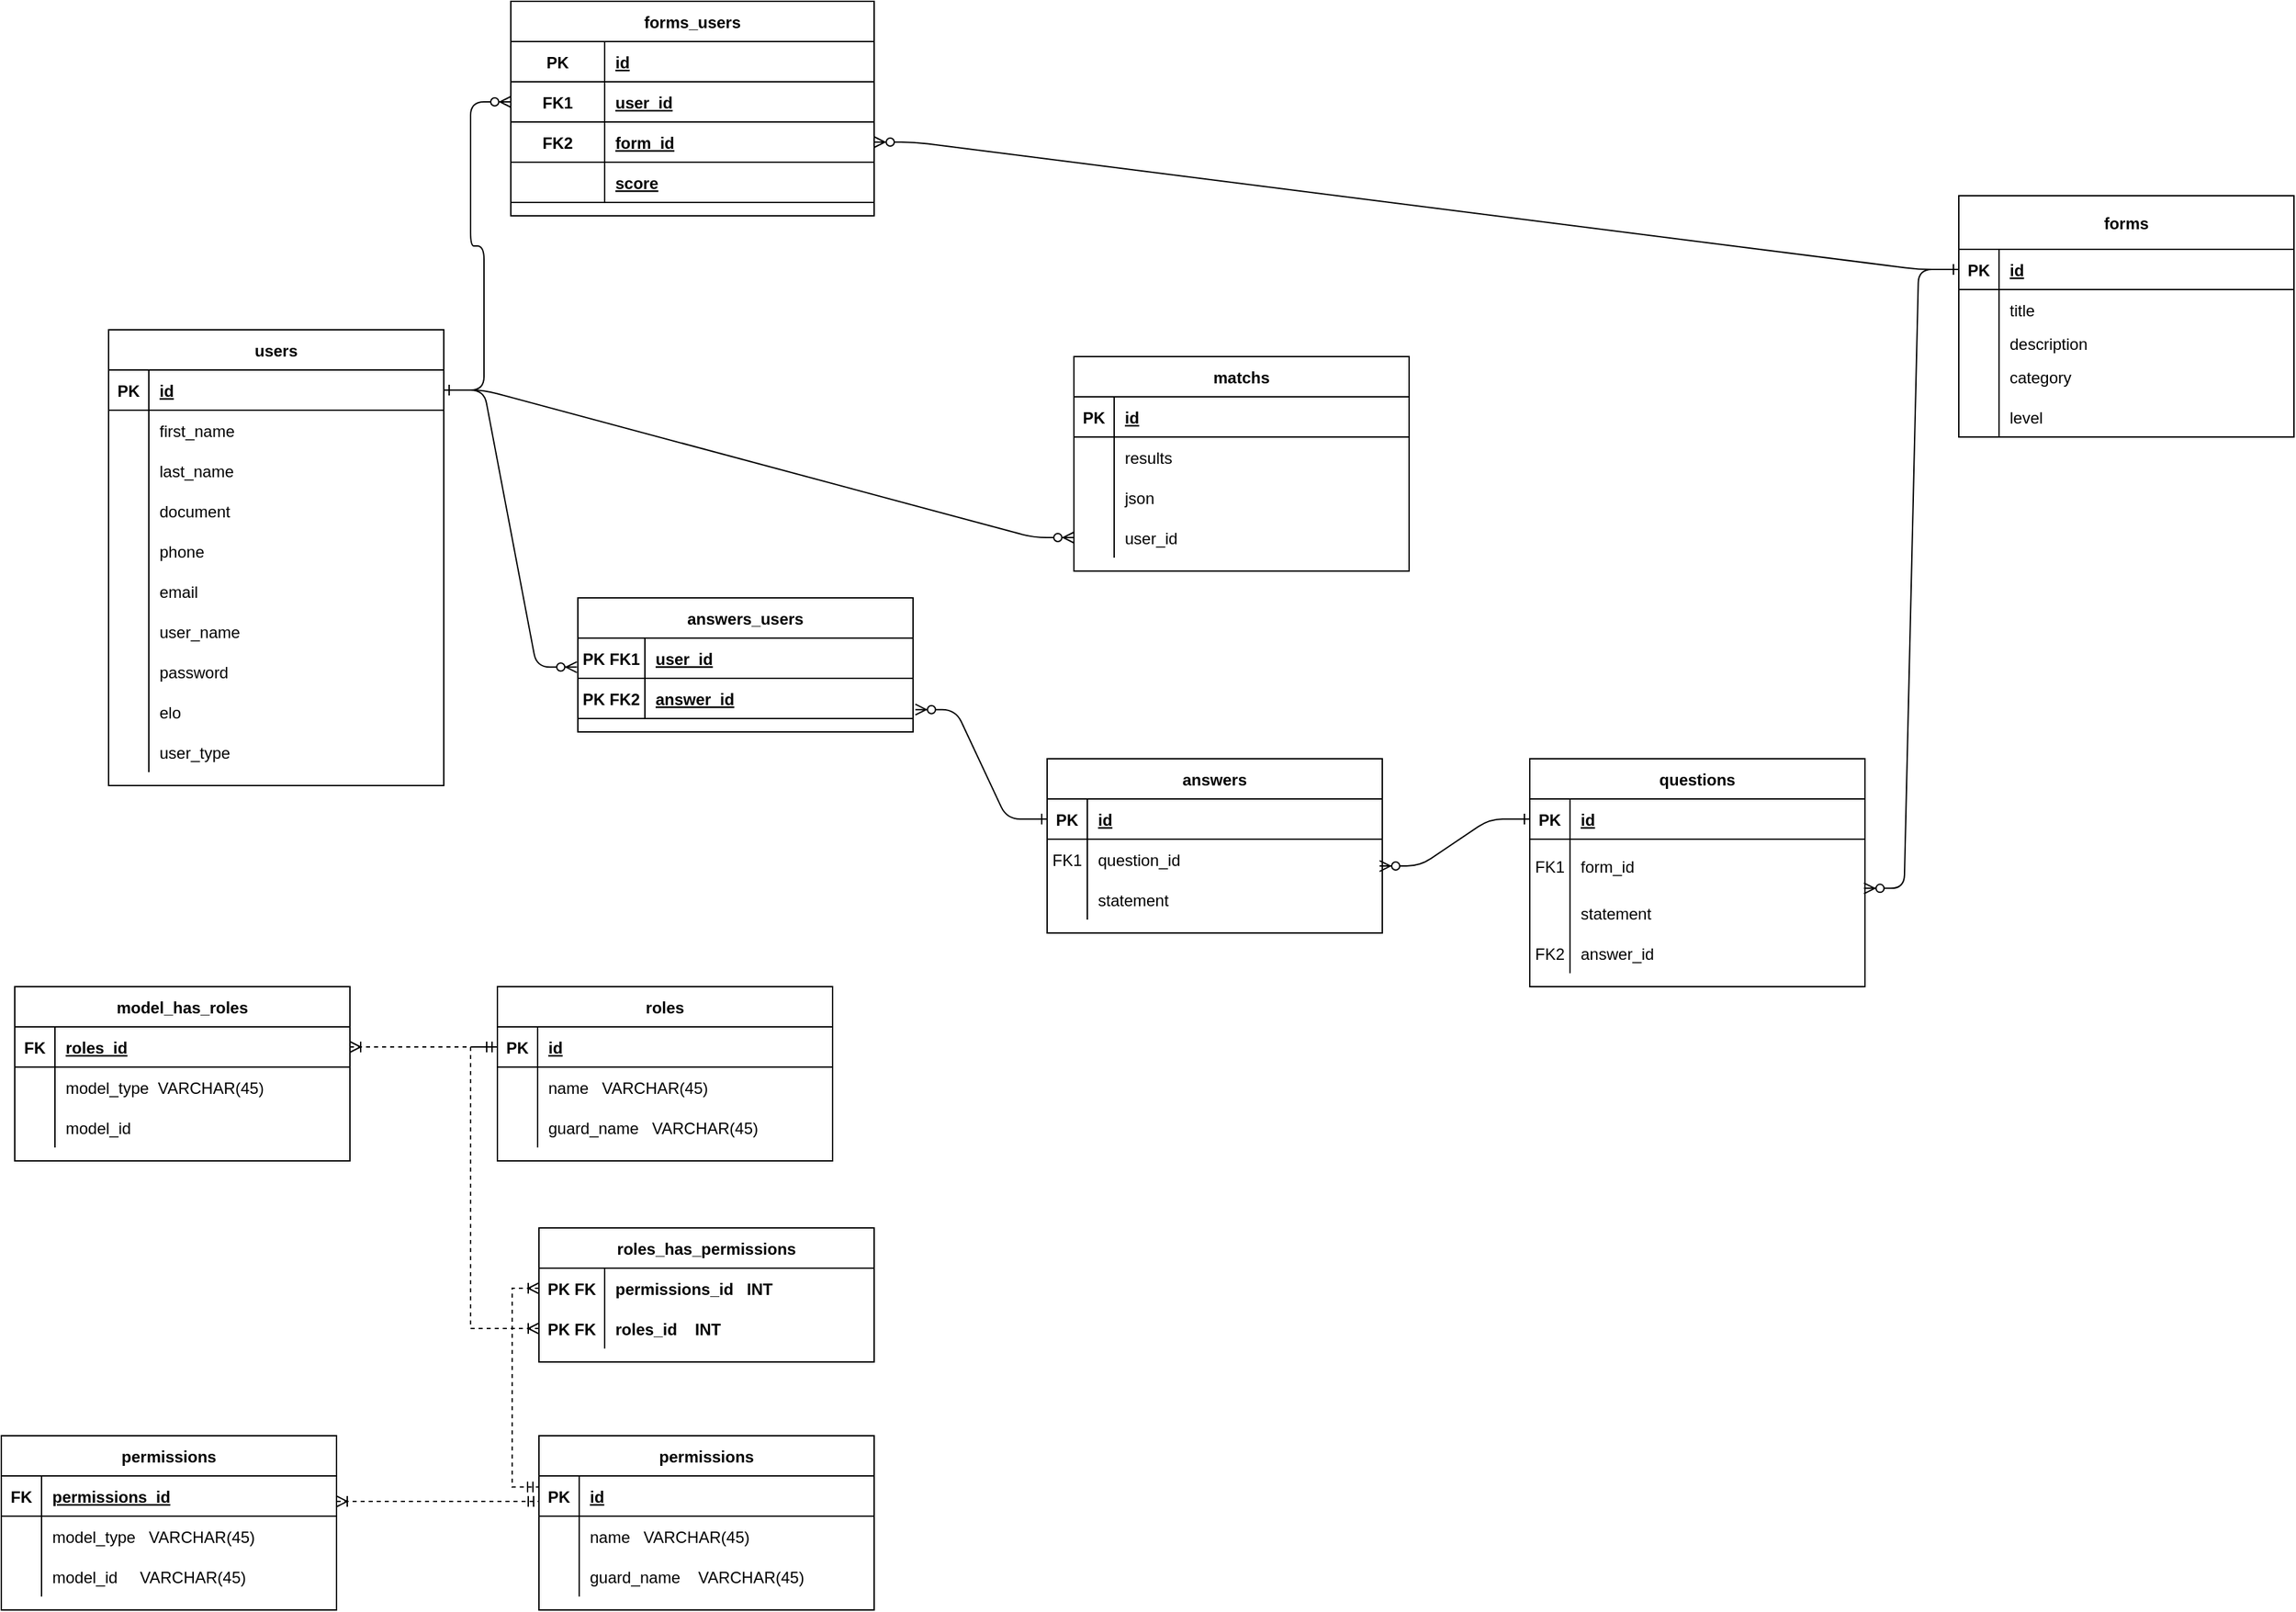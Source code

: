 <mxfile version="24.2.1" type="github">
  <diagram name="Page-1" id="2ca16b54-16f6-2749-3443-fa8db7711227">
    <mxGraphModel dx="2607" dy="1418" grid="1" gridSize="10" guides="1" tooltips="1" connect="1" arrows="1" fold="1" page="1" pageScale="1" pageWidth="1100" pageHeight="850" background="none" math="0" shadow="0">
      <root>
        <mxCell id="0" />
        <mxCell id="1" parent="0" />
        <mxCell id="SxhYxb7nSB9z7zYpKUAj-151" value="users" style="shape=table;startSize=30;container=1;collapsible=1;childLayout=tableLayout;fixedRows=1;rowLines=0;fontStyle=1;align=center;resizeLast=1;" vertex="1" parent="1">
          <mxGeometry x="190" y="475" width="250" height="340" as="geometry" />
        </mxCell>
        <mxCell id="SxhYxb7nSB9z7zYpKUAj-152" value="" style="shape=partialRectangle;collapsible=0;dropTarget=0;pointerEvents=0;fillColor=none;points=[[0,0.5],[1,0.5]];portConstraint=eastwest;top=0;left=0;right=0;bottom=1;" vertex="1" parent="SxhYxb7nSB9z7zYpKUAj-151">
          <mxGeometry y="30" width="250" height="30" as="geometry" />
        </mxCell>
        <mxCell id="SxhYxb7nSB9z7zYpKUAj-153" value="PK" style="shape=partialRectangle;overflow=hidden;connectable=0;fillColor=none;top=0;left=0;bottom=0;right=0;fontStyle=1;" vertex="1" parent="SxhYxb7nSB9z7zYpKUAj-152">
          <mxGeometry width="30" height="30" as="geometry">
            <mxRectangle width="30" height="30" as="alternateBounds" />
          </mxGeometry>
        </mxCell>
        <mxCell id="SxhYxb7nSB9z7zYpKUAj-154" value="id" style="shape=partialRectangle;overflow=hidden;connectable=0;fillColor=none;top=0;left=0;bottom=0;right=0;align=left;spacingLeft=6;fontStyle=5;" vertex="1" parent="SxhYxb7nSB9z7zYpKUAj-152">
          <mxGeometry x="30" width="220" height="30" as="geometry">
            <mxRectangle width="220" height="30" as="alternateBounds" />
          </mxGeometry>
        </mxCell>
        <mxCell id="SxhYxb7nSB9z7zYpKUAj-155" value="" style="shape=partialRectangle;collapsible=0;dropTarget=0;pointerEvents=0;fillColor=none;points=[[0,0.5],[1,0.5]];portConstraint=eastwest;top=0;left=0;right=0;bottom=0;" vertex="1" parent="SxhYxb7nSB9z7zYpKUAj-151">
          <mxGeometry y="60" width="250" height="30" as="geometry" />
        </mxCell>
        <mxCell id="SxhYxb7nSB9z7zYpKUAj-156" value="" style="shape=partialRectangle;overflow=hidden;connectable=0;fillColor=none;top=0;left=0;bottom=0;right=0;" vertex="1" parent="SxhYxb7nSB9z7zYpKUAj-155">
          <mxGeometry width="30" height="30" as="geometry">
            <mxRectangle width="30" height="30" as="alternateBounds" />
          </mxGeometry>
        </mxCell>
        <mxCell id="SxhYxb7nSB9z7zYpKUAj-157" value="first_name" style="shape=partialRectangle;overflow=hidden;connectable=0;fillColor=none;top=0;left=0;bottom=0;right=0;align=left;spacingLeft=6;" vertex="1" parent="SxhYxb7nSB9z7zYpKUAj-155">
          <mxGeometry x="30" width="220" height="30" as="geometry">
            <mxRectangle width="220" height="30" as="alternateBounds" />
          </mxGeometry>
        </mxCell>
        <mxCell id="SxhYxb7nSB9z7zYpKUAj-158" value="" style="shape=partialRectangle;collapsible=0;dropTarget=0;pointerEvents=0;fillColor=none;points=[[0,0.5],[1,0.5]];portConstraint=eastwest;top=0;left=0;right=0;bottom=0;" vertex="1" parent="SxhYxb7nSB9z7zYpKUAj-151">
          <mxGeometry y="90" width="250" height="30" as="geometry" />
        </mxCell>
        <mxCell id="SxhYxb7nSB9z7zYpKUAj-159" value="" style="shape=partialRectangle;overflow=hidden;connectable=0;fillColor=none;top=0;left=0;bottom=0;right=0;" vertex="1" parent="SxhYxb7nSB9z7zYpKUAj-158">
          <mxGeometry width="30" height="30" as="geometry">
            <mxRectangle width="30" height="30" as="alternateBounds" />
          </mxGeometry>
        </mxCell>
        <mxCell id="SxhYxb7nSB9z7zYpKUAj-160" value="last_name" style="shape=partialRectangle;overflow=hidden;connectable=0;fillColor=none;top=0;left=0;bottom=0;right=0;align=left;spacingLeft=6;" vertex="1" parent="SxhYxb7nSB9z7zYpKUAj-158">
          <mxGeometry x="30" width="220" height="30" as="geometry">
            <mxRectangle width="220" height="30" as="alternateBounds" />
          </mxGeometry>
        </mxCell>
        <mxCell id="SxhYxb7nSB9z7zYpKUAj-161" style="shape=partialRectangle;collapsible=0;dropTarget=0;pointerEvents=0;fillColor=none;points=[[0,0.5],[1,0.5]];portConstraint=eastwest;top=0;left=0;right=0;bottom=0;" vertex="1" parent="SxhYxb7nSB9z7zYpKUAj-151">
          <mxGeometry y="120" width="250" height="30" as="geometry" />
        </mxCell>
        <mxCell id="SxhYxb7nSB9z7zYpKUAj-162" style="shape=partialRectangle;overflow=hidden;connectable=0;fillColor=none;top=0;left=0;bottom=0;right=0;" vertex="1" parent="SxhYxb7nSB9z7zYpKUAj-161">
          <mxGeometry width="30" height="30" as="geometry">
            <mxRectangle width="30" height="30" as="alternateBounds" />
          </mxGeometry>
        </mxCell>
        <mxCell id="SxhYxb7nSB9z7zYpKUAj-163" value="document" style="shape=partialRectangle;overflow=hidden;connectable=0;fillColor=none;top=0;left=0;bottom=0;right=0;align=left;spacingLeft=6;" vertex="1" parent="SxhYxb7nSB9z7zYpKUAj-161">
          <mxGeometry x="30" width="220" height="30" as="geometry">
            <mxRectangle width="220" height="30" as="alternateBounds" />
          </mxGeometry>
        </mxCell>
        <mxCell id="SxhYxb7nSB9z7zYpKUAj-164" style="shape=partialRectangle;collapsible=0;dropTarget=0;pointerEvents=0;fillColor=none;points=[[0,0.5],[1,0.5]];portConstraint=eastwest;top=0;left=0;right=0;bottom=0;" vertex="1" parent="SxhYxb7nSB9z7zYpKUAj-151">
          <mxGeometry y="150" width="250" height="30" as="geometry" />
        </mxCell>
        <mxCell id="SxhYxb7nSB9z7zYpKUAj-165" style="shape=partialRectangle;overflow=hidden;connectable=0;fillColor=none;top=0;left=0;bottom=0;right=0;" vertex="1" parent="SxhYxb7nSB9z7zYpKUAj-164">
          <mxGeometry width="30" height="30" as="geometry">
            <mxRectangle width="30" height="30" as="alternateBounds" />
          </mxGeometry>
        </mxCell>
        <mxCell id="SxhYxb7nSB9z7zYpKUAj-166" value="phone" style="shape=partialRectangle;overflow=hidden;connectable=0;fillColor=none;top=0;left=0;bottom=0;right=0;align=left;spacingLeft=6;" vertex="1" parent="SxhYxb7nSB9z7zYpKUAj-164">
          <mxGeometry x="30" width="220" height="30" as="geometry">
            <mxRectangle width="220" height="30" as="alternateBounds" />
          </mxGeometry>
        </mxCell>
        <mxCell id="SxhYxb7nSB9z7zYpKUAj-167" style="shape=partialRectangle;collapsible=0;dropTarget=0;pointerEvents=0;fillColor=none;points=[[0,0.5],[1,0.5]];portConstraint=eastwest;top=0;left=0;right=0;bottom=0;" vertex="1" parent="SxhYxb7nSB9z7zYpKUAj-151">
          <mxGeometry y="180" width="250" height="30" as="geometry" />
        </mxCell>
        <mxCell id="SxhYxb7nSB9z7zYpKUAj-168" style="shape=partialRectangle;overflow=hidden;connectable=0;fillColor=none;top=0;left=0;bottom=0;right=0;" vertex="1" parent="SxhYxb7nSB9z7zYpKUAj-167">
          <mxGeometry width="30" height="30" as="geometry">
            <mxRectangle width="30" height="30" as="alternateBounds" />
          </mxGeometry>
        </mxCell>
        <mxCell id="SxhYxb7nSB9z7zYpKUAj-169" value="email" style="shape=partialRectangle;overflow=hidden;connectable=0;fillColor=none;top=0;left=0;bottom=0;right=0;align=left;spacingLeft=6;" vertex="1" parent="SxhYxb7nSB9z7zYpKUAj-167">
          <mxGeometry x="30" width="220" height="30" as="geometry">
            <mxRectangle width="220" height="30" as="alternateBounds" />
          </mxGeometry>
        </mxCell>
        <mxCell id="SxhYxb7nSB9z7zYpKUAj-170" style="shape=partialRectangle;collapsible=0;dropTarget=0;pointerEvents=0;fillColor=none;points=[[0,0.5],[1,0.5]];portConstraint=eastwest;top=0;left=0;right=0;bottom=0;" vertex="1" parent="SxhYxb7nSB9z7zYpKUAj-151">
          <mxGeometry y="210" width="250" height="30" as="geometry" />
        </mxCell>
        <mxCell id="SxhYxb7nSB9z7zYpKUAj-171" style="shape=partialRectangle;overflow=hidden;connectable=0;fillColor=none;top=0;left=0;bottom=0;right=0;" vertex="1" parent="SxhYxb7nSB9z7zYpKUAj-170">
          <mxGeometry width="30" height="30" as="geometry">
            <mxRectangle width="30" height="30" as="alternateBounds" />
          </mxGeometry>
        </mxCell>
        <mxCell id="SxhYxb7nSB9z7zYpKUAj-172" value="user_name" style="shape=partialRectangle;overflow=hidden;connectable=0;fillColor=none;top=0;left=0;bottom=0;right=0;align=left;spacingLeft=6;" vertex="1" parent="SxhYxb7nSB9z7zYpKUAj-170">
          <mxGeometry x="30" width="220" height="30" as="geometry">
            <mxRectangle width="220" height="30" as="alternateBounds" />
          </mxGeometry>
        </mxCell>
        <mxCell id="SxhYxb7nSB9z7zYpKUAj-173" style="shape=partialRectangle;collapsible=0;dropTarget=0;pointerEvents=0;fillColor=none;points=[[0,0.5],[1,0.5]];portConstraint=eastwest;top=0;left=0;right=0;bottom=0;" vertex="1" parent="SxhYxb7nSB9z7zYpKUAj-151">
          <mxGeometry y="240" width="250" height="30" as="geometry" />
        </mxCell>
        <mxCell id="SxhYxb7nSB9z7zYpKUAj-174" value="" style="shape=partialRectangle;overflow=hidden;connectable=0;fillColor=none;top=0;left=0;bottom=0;right=0;" vertex="1" parent="SxhYxb7nSB9z7zYpKUAj-173">
          <mxGeometry width="30" height="30" as="geometry">
            <mxRectangle width="30" height="30" as="alternateBounds" />
          </mxGeometry>
        </mxCell>
        <mxCell id="SxhYxb7nSB9z7zYpKUAj-175" value="password" style="shape=partialRectangle;overflow=hidden;connectable=0;fillColor=none;top=0;left=0;bottom=0;right=0;align=left;spacingLeft=6;" vertex="1" parent="SxhYxb7nSB9z7zYpKUAj-173">
          <mxGeometry x="30" width="220" height="30" as="geometry">
            <mxRectangle width="220" height="30" as="alternateBounds" />
          </mxGeometry>
        </mxCell>
        <mxCell id="SxhYxb7nSB9z7zYpKUAj-176" style="shape=partialRectangle;collapsible=0;dropTarget=0;pointerEvents=0;fillColor=none;points=[[0,0.5],[1,0.5]];portConstraint=eastwest;top=0;left=0;right=0;bottom=0;" vertex="1" parent="SxhYxb7nSB9z7zYpKUAj-151">
          <mxGeometry y="270" width="250" height="30" as="geometry" />
        </mxCell>
        <mxCell id="SxhYxb7nSB9z7zYpKUAj-177" style="shape=partialRectangle;overflow=hidden;connectable=0;fillColor=none;top=0;left=0;bottom=0;right=0;" vertex="1" parent="SxhYxb7nSB9z7zYpKUAj-176">
          <mxGeometry width="30" height="30" as="geometry">
            <mxRectangle width="30" height="30" as="alternateBounds" />
          </mxGeometry>
        </mxCell>
        <mxCell id="SxhYxb7nSB9z7zYpKUAj-178" value="elo" style="shape=partialRectangle;overflow=hidden;connectable=0;fillColor=none;top=0;left=0;bottom=0;right=0;align=left;spacingLeft=6;" vertex="1" parent="SxhYxb7nSB9z7zYpKUAj-176">
          <mxGeometry x="30" width="220" height="30" as="geometry">
            <mxRectangle width="220" height="30" as="alternateBounds" />
          </mxGeometry>
        </mxCell>
        <mxCell id="SxhYxb7nSB9z7zYpKUAj-179" style="shape=partialRectangle;collapsible=0;dropTarget=0;pointerEvents=0;fillColor=none;points=[[0,0.5],[1,0.5]];portConstraint=eastwest;top=0;left=0;right=0;bottom=0;" vertex="1" parent="SxhYxb7nSB9z7zYpKUAj-151">
          <mxGeometry y="300" width="250" height="30" as="geometry" />
        </mxCell>
        <mxCell id="SxhYxb7nSB9z7zYpKUAj-180" style="shape=partialRectangle;overflow=hidden;connectable=0;fillColor=none;top=0;left=0;bottom=0;right=0;" vertex="1" parent="SxhYxb7nSB9z7zYpKUAj-179">
          <mxGeometry width="30" height="30" as="geometry">
            <mxRectangle width="30" height="30" as="alternateBounds" />
          </mxGeometry>
        </mxCell>
        <mxCell id="SxhYxb7nSB9z7zYpKUAj-181" value="user_type" style="shape=partialRectangle;overflow=hidden;connectable=0;fillColor=none;top=0;left=0;bottom=0;right=0;align=left;spacingLeft=6;" vertex="1" parent="SxhYxb7nSB9z7zYpKUAj-179">
          <mxGeometry x="30" width="220" height="30" as="geometry">
            <mxRectangle width="220" height="30" as="alternateBounds" />
          </mxGeometry>
        </mxCell>
        <mxCell id="SxhYxb7nSB9z7zYpKUAj-182" value="forms" style="shape=table;startSize=40;container=1;collapsible=1;childLayout=tableLayout;fixedRows=1;rowLines=0;fontStyle=1;align=center;resizeLast=1;" vertex="1" parent="1">
          <mxGeometry x="1570" y="375" width="250" height="180" as="geometry" />
        </mxCell>
        <mxCell id="SxhYxb7nSB9z7zYpKUAj-183" value="" style="shape=partialRectangle;collapsible=0;dropTarget=0;pointerEvents=0;fillColor=none;points=[[0,0.5],[1,0.5]];portConstraint=eastwest;top=0;left=0;right=0;bottom=1;" vertex="1" parent="SxhYxb7nSB9z7zYpKUAj-182">
          <mxGeometry y="40" width="250" height="30" as="geometry" />
        </mxCell>
        <mxCell id="SxhYxb7nSB9z7zYpKUAj-184" value="PK" style="shape=partialRectangle;overflow=hidden;connectable=0;fillColor=none;top=0;left=0;bottom=0;right=0;fontStyle=1;" vertex="1" parent="SxhYxb7nSB9z7zYpKUAj-183">
          <mxGeometry width="30" height="30" as="geometry">
            <mxRectangle width="30" height="30" as="alternateBounds" />
          </mxGeometry>
        </mxCell>
        <mxCell id="SxhYxb7nSB9z7zYpKUAj-185" value="id" style="shape=partialRectangle;overflow=hidden;connectable=0;fillColor=none;top=0;left=0;bottom=0;right=0;align=left;spacingLeft=6;fontStyle=5;" vertex="1" parent="SxhYxb7nSB9z7zYpKUAj-183">
          <mxGeometry x="30" width="220" height="30" as="geometry">
            <mxRectangle width="220" height="30" as="alternateBounds" />
          </mxGeometry>
        </mxCell>
        <mxCell id="SxhYxb7nSB9z7zYpKUAj-186" value="" style="shape=partialRectangle;collapsible=0;dropTarget=0;pointerEvents=0;fillColor=none;points=[[0,0.5],[1,0.5]];portConstraint=eastwest;top=0;left=0;right=0;bottom=0;" vertex="1" parent="SxhYxb7nSB9z7zYpKUAj-182">
          <mxGeometry y="70" width="250" height="30" as="geometry" />
        </mxCell>
        <mxCell id="SxhYxb7nSB9z7zYpKUAj-187" value="" style="shape=partialRectangle;overflow=hidden;connectable=0;fillColor=none;top=0;left=0;bottom=0;right=0;" vertex="1" parent="SxhYxb7nSB9z7zYpKUAj-186">
          <mxGeometry width="30" height="30" as="geometry">
            <mxRectangle width="30" height="30" as="alternateBounds" />
          </mxGeometry>
        </mxCell>
        <mxCell id="SxhYxb7nSB9z7zYpKUAj-188" value="title" style="shape=partialRectangle;overflow=hidden;connectable=0;fillColor=none;top=0;left=0;bottom=0;right=0;align=left;spacingLeft=6;" vertex="1" parent="SxhYxb7nSB9z7zYpKUAj-186">
          <mxGeometry x="30" width="220" height="30" as="geometry">
            <mxRectangle width="220" height="30" as="alternateBounds" />
          </mxGeometry>
        </mxCell>
        <mxCell id="SxhYxb7nSB9z7zYpKUAj-189" value="" style="shape=partialRectangle;collapsible=0;dropTarget=0;pointerEvents=0;fillColor=none;points=[[0,0.5],[1,0.5]];portConstraint=eastwest;top=0;left=0;right=0;bottom=0;" vertex="1" parent="SxhYxb7nSB9z7zYpKUAj-182">
          <mxGeometry y="100" width="250" height="20" as="geometry" />
        </mxCell>
        <mxCell id="SxhYxb7nSB9z7zYpKUAj-190" value="" style="shape=partialRectangle;overflow=hidden;connectable=0;fillColor=none;top=0;left=0;bottom=0;right=0;" vertex="1" parent="SxhYxb7nSB9z7zYpKUAj-189">
          <mxGeometry width="30" height="20" as="geometry">
            <mxRectangle width="30" height="20" as="alternateBounds" />
          </mxGeometry>
        </mxCell>
        <mxCell id="SxhYxb7nSB9z7zYpKUAj-191" value="description" style="shape=partialRectangle;overflow=hidden;connectable=0;fillColor=none;top=0;left=0;bottom=0;right=0;align=left;spacingLeft=6;" vertex="1" parent="SxhYxb7nSB9z7zYpKUAj-189">
          <mxGeometry x="30" width="220" height="20" as="geometry">
            <mxRectangle width="220" height="20" as="alternateBounds" />
          </mxGeometry>
        </mxCell>
        <mxCell id="SxhYxb7nSB9z7zYpKUAj-192" style="shape=partialRectangle;collapsible=0;dropTarget=0;pointerEvents=0;fillColor=none;points=[[0,0.5],[1,0.5]];portConstraint=eastwest;top=0;left=0;right=0;bottom=0;" vertex="1" parent="SxhYxb7nSB9z7zYpKUAj-182">
          <mxGeometry y="120" width="250" height="30" as="geometry" />
        </mxCell>
        <mxCell id="SxhYxb7nSB9z7zYpKUAj-193" style="shape=partialRectangle;overflow=hidden;connectable=0;fillColor=none;top=0;left=0;bottom=0;right=0;" vertex="1" parent="SxhYxb7nSB9z7zYpKUAj-192">
          <mxGeometry width="30" height="30" as="geometry">
            <mxRectangle width="30" height="30" as="alternateBounds" />
          </mxGeometry>
        </mxCell>
        <mxCell id="SxhYxb7nSB9z7zYpKUAj-194" value="category" style="shape=partialRectangle;overflow=hidden;connectable=0;fillColor=none;top=0;left=0;bottom=0;right=0;align=left;spacingLeft=6;" vertex="1" parent="SxhYxb7nSB9z7zYpKUAj-192">
          <mxGeometry x="30" width="220" height="30" as="geometry">
            <mxRectangle width="220" height="30" as="alternateBounds" />
          </mxGeometry>
        </mxCell>
        <mxCell id="SxhYxb7nSB9z7zYpKUAj-195" style="shape=partialRectangle;collapsible=0;dropTarget=0;pointerEvents=0;fillColor=none;points=[[0,0.5],[1,0.5]];portConstraint=eastwest;top=0;left=0;right=0;bottom=0;" vertex="1" parent="SxhYxb7nSB9z7zYpKUAj-182">
          <mxGeometry y="150" width="250" height="30" as="geometry" />
        </mxCell>
        <mxCell id="SxhYxb7nSB9z7zYpKUAj-196" style="shape=partialRectangle;overflow=hidden;connectable=0;fillColor=none;top=0;left=0;bottom=0;right=0;" vertex="1" parent="SxhYxb7nSB9z7zYpKUAj-195">
          <mxGeometry width="30" height="30" as="geometry">
            <mxRectangle width="30" height="30" as="alternateBounds" />
          </mxGeometry>
        </mxCell>
        <mxCell id="SxhYxb7nSB9z7zYpKUAj-197" value="level" style="shape=partialRectangle;overflow=hidden;connectable=0;fillColor=none;top=0;left=0;bottom=0;right=0;align=left;spacingLeft=6;" vertex="1" parent="SxhYxb7nSB9z7zYpKUAj-195">
          <mxGeometry x="30" width="220" height="30" as="geometry">
            <mxRectangle width="220" height="30" as="alternateBounds" />
          </mxGeometry>
        </mxCell>
        <mxCell id="SxhYxb7nSB9z7zYpKUAj-198" value="questions" style="shape=table;startSize=30;container=1;collapsible=1;childLayout=tableLayout;fixedRows=1;rowLines=0;fontStyle=1;align=center;resizeLast=1;" vertex="1" parent="1">
          <mxGeometry x="1250" y="795" width="250" height="170" as="geometry" />
        </mxCell>
        <mxCell id="SxhYxb7nSB9z7zYpKUAj-199" value="" style="shape=partialRectangle;collapsible=0;dropTarget=0;pointerEvents=0;fillColor=none;points=[[0,0.5],[1,0.5]];portConstraint=eastwest;top=0;left=0;right=0;bottom=1;" vertex="1" parent="SxhYxb7nSB9z7zYpKUAj-198">
          <mxGeometry y="30" width="250" height="30" as="geometry" />
        </mxCell>
        <mxCell id="SxhYxb7nSB9z7zYpKUAj-200" value="PK" style="shape=partialRectangle;overflow=hidden;connectable=0;fillColor=none;top=0;left=0;bottom=0;right=0;fontStyle=1;" vertex="1" parent="SxhYxb7nSB9z7zYpKUAj-199">
          <mxGeometry width="30" height="30" as="geometry">
            <mxRectangle width="30" height="30" as="alternateBounds" />
          </mxGeometry>
        </mxCell>
        <mxCell id="SxhYxb7nSB9z7zYpKUAj-201" value="id" style="shape=partialRectangle;overflow=hidden;connectable=0;fillColor=none;top=0;left=0;bottom=0;right=0;align=left;spacingLeft=6;fontStyle=5;" vertex="1" parent="SxhYxb7nSB9z7zYpKUAj-199">
          <mxGeometry x="30" width="220" height="30" as="geometry">
            <mxRectangle width="220" height="30" as="alternateBounds" />
          </mxGeometry>
        </mxCell>
        <mxCell id="SxhYxb7nSB9z7zYpKUAj-202" value="" style="shape=partialRectangle;collapsible=0;dropTarget=0;pointerEvents=0;fillColor=none;points=[[0,0.5],[1,0.5]];portConstraint=eastwest;top=0;left=0;right=0;bottom=0;" vertex="1" parent="SxhYxb7nSB9z7zYpKUAj-198">
          <mxGeometry y="60" width="250" height="40" as="geometry" />
        </mxCell>
        <mxCell id="SxhYxb7nSB9z7zYpKUAj-203" value="FK1" style="shape=partialRectangle;overflow=hidden;connectable=0;fillColor=none;top=0;left=0;bottom=0;right=0;" vertex="1" parent="SxhYxb7nSB9z7zYpKUAj-202">
          <mxGeometry width="30" height="40" as="geometry">
            <mxRectangle width="30" height="40" as="alternateBounds" />
          </mxGeometry>
        </mxCell>
        <mxCell id="SxhYxb7nSB9z7zYpKUAj-204" value="form_id" style="shape=partialRectangle;overflow=hidden;connectable=0;fillColor=none;top=0;left=0;bottom=0;right=0;align=left;spacingLeft=6;" vertex="1" parent="SxhYxb7nSB9z7zYpKUAj-202">
          <mxGeometry x="30" width="220" height="40" as="geometry">
            <mxRectangle width="220" height="40" as="alternateBounds" />
          </mxGeometry>
        </mxCell>
        <mxCell id="SxhYxb7nSB9z7zYpKUAj-205" value="" style="shape=partialRectangle;collapsible=0;dropTarget=0;pointerEvents=0;fillColor=none;points=[[0,0.5],[1,0.5]];portConstraint=eastwest;top=0;left=0;right=0;bottom=0;" vertex="1" parent="SxhYxb7nSB9z7zYpKUAj-198">
          <mxGeometry y="100" width="250" height="30" as="geometry" />
        </mxCell>
        <mxCell id="SxhYxb7nSB9z7zYpKUAj-206" value="" style="shape=partialRectangle;overflow=hidden;connectable=0;fillColor=none;top=0;left=0;bottom=0;right=0;" vertex="1" parent="SxhYxb7nSB9z7zYpKUAj-205">
          <mxGeometry width="30" height="30" as="geometry">
            <mxRectangle width="30" height="30" as="alternateBounds" />
          </mxGeometry>
        </mxCell>
        <mxCell id="SxhYxb7nSB9z7zYpKUAj-207" value="statement" style="shape=partialRectangle;overflow=hidden;connectable=0;fillColor=none;top=0;left=0;bottom=0;right=0;align=left;spacingLeft=6;" vertex="1" parent="SxhYxb7nSB9z7zYpKUAj-205">
          <mxGeometry x="30" width="220" height="30" as="geometry">
            <mxRectangle width="220" height="30" as="alternateBounds" />
          </mxGeometry>
        </mxCell>
        <mxCell id="SxhYxb7nSB9z7zYpKUAj-208" style="shape=partialRectangle;collapsible=0;dropTarget=0;pointerEvents=0;fillColor=none;points=[[0,0.5],[1,0.5]];portConstraint=eastwest;top=0;left=0;right=0;bottom=0;" vertex="1" parent="SxhYxb7nSB9z7zYpKUAj-198">
          <mxGeometry y="130" width="250" height="30" as="geometry" />
        </mxCell>
        <mxCell id="SxhYxb7nSB9z7zYpKUAj-209" value="FK2" style="shape=partialRectangle;overflow=hidden;connectable=0;fillColor=none;top=0;left=0;bottom=0;right=0;" vertex="1" parent="SxhYxb7nSB9z7zYpKUAj-208">
          <mxGeometry width="30" height="30" as="geometry">
            <mxRectangle width="30" height="30" as="alternateBounds" />
          </mxGeometry>
        </mxCell>
        <mxCell id="SxhYxb7nSB9z7zYpKUAj-210" value="answer_id" style="shape=partialRectangle;overflow=hidden;connectable=0;fillColor=none;top=0;left=0;bottom=0;right=0;align=left;spacingLeft=6;" vertex="1" parent="SxhYxb7nSB9z7zYpKUAj-208">
          <mxGeometry x="30" width="220" height="30" as="geometry">
            <mxRectangle width="220" height="30" as="alternateBounds" />
          </mxGeometry>
        </mxCell>
        <mxCell id="SxhYxb7nSB9z7zYpKUAj-211" value="answers" style="shape=table;startSize=30;container=1;collapsible=1;childLayout=tableLayout;fixedRows=1;rowLines=0;fontStyle=1;align=center;resizeLast=1;" vertex="1" parent="1">
          <mxGeometry x="890" y="795" width="250" height="130" as="geometry" />
        </mxCell>
        <mxCell id="SxhYxb7nSB9z7zYpKUAj-212" value="" style="shape=partialRectangle;collapsible=0;dropTarget=0;pointerEvents=0;fillColor=none;points=[[0,0.5],[1,0.5]];portConstraint=eastwest;top=0;left=0;right=0;bottom=1;" vertex="1" parent="SxhYxb7nSB9z7zYpKUAj-211">
          <mxGeometry y="30" width="250" height="30" as="geometry" />
        </mxCell>
        <mxCell id="SxhYxb7nSB9z7zYpKUAj-213" value="PK" style="shape=partialRectangle;overflow=hidden;connectable=0;fillColor=none;top=0;left=0;bottom=0;right=0;fontStyle=1;" vertex="1" parent="SxhYxb7nSB9z7zYpKUAj-212">
          <mxGeometry width="30" height="30" as="geometry">
            <mxRectangle width="30" height="30" as="alternateBounds" />
          </mxGeometry>
        </mxCell>
        <mxCell id="SxhYxb7nSB9z7zYpKUAj-214" value="id" style="shape=partialRectangle;overflow=hidden;connectable=0;fillColor=none;top=0;left=0;bottom=0;right=0;align=left;spacingLeft=6;fontStyle=5;" vertex="1" parent="SxhYxb7nSB9z7zYpKUAj-212">
          <mxGeometry x="30" width="220" height="30" as="geometry">
            <mxRectangle width="220" height="30" as="alternateBounds" />
          </mxGeometry>
        </mxCell>
        <mxCell id="SxhYxb7nSB9z7zYpKUAj-215" value="" style="shape=partialRectangle;collapsible=0;dropTarget=0;pointerEvents=0;fillColor=none;points=[[0,0.5],[1,0.5]];portConstraint=eastwest;top=0;left=0;right=0;bottom=0;" vertex="1" parent="SxhYxb7nSB9z7zYpKUAj-211">
          <mxGeometry y="60" width="250" height="30" as="geometry" />
        </mxCell>
        <mxCell id="SxhYxb7nSB9z7zYpKUAj-216" value="FK1" style="shape=partialRectangle;overflow=hidden;connectable=0;fillColor=none;top=0;left=0;bottom=0;right=0;" vertex="1" parent="SxhYxb7nSB9z7zYpKUAj-215">
          <mxGeometry width="30" height="30" as="geometry">
            <mxRectangle width="30" height="30" as="alternateBounds" />
          </mxGeometry>
        </mxCell>
        <mxCell id="SxhYxb7nSB9z7zYpKUAj-217" value="question_id" style="shape=partialRectangle;overflow=hidden;connectable=0;fillColor=none;top=0;left=0;bottom=0;right=0;align=left;spacingLeft=6;" vertex="1" parent="SxhYxb7nSB9z7zYpKUAj-215">
          <mxGeometry x="30" width="220" height="30" as="geometry">
            <mxRectangle width="220" height="30" as="alternateBounds" />
          </mxGeometry>
        </mxCell>
        <mxCell id="SxhYxb7nSB9z7zYpKUAj-218" value="" style="shape=partialRectangle;collapsible=0;dropTarget=0;pointerEvents=0;fillColor=none;points=[[0,0.5],[1,0.5]];portConstraint=eastwest;top=0;left=0;right=0;bottom=0;" vertex="1" parent="SxhYxb7nSB9z7zYpKUAj-211">
          <mxGeometry y="90" width="250" height="30" as="geometry" />
        </mxCell>
        <mxCell id="SxhYxb7nSB9z7zYpKUAj-219" value="" style="shape=partialRectangle;overflow=hidden;connectable=0;fillColor=none;top=0;left=0;bottom=0;right=0;" vertex="1" parent="SxhYxb7nSB9z7zYpKUAj-218">
          <mxGeometry width="30" height="30" as="geometry">
            <mxRectangle width="30" height="30" as="alternateBounds" />
          </mxGeometry>
        </mxCell>
        <mxCell id="SxhYxb7nSB9z7zYpKUAj-220" value="statement" style="shape=partialRectangle;overflow=hidden;connectable=0;fillColor=none;top=0;left=0;bottom=0;right=0;align=left;spacingLeft=6;" vertex="1" parent="SxhYxb7nSB9z7zYpKUAj-218">
          <mxGeometry x="30" width="220" height="30" as="geometry">
            <mxRectangle width="220" height="30" as="alternateBounds" />
          </mxGeometry>
        </mxCell>
        <mxCell id="SxhYxb7nSB9z7zYpKUAj-221" value="answers_users" style="shape=table;startSize=30;container=1;collapsible=1;childLayout=tableLayout;fixedRows=1;rowLines=0;fontStyle=1;align=center;resizeLast=1;" vertex="1" parent="1">
          <mxGeometry x="540" y="675" width="250" height="100" as="geometry" />
        </mxCell>
        <mxCell id="SxhYxb7nSB9z7zYpKUAj-222" value="" style="shape=partialRectangle;collapsible=0;dropTarget=0;pointerEvents=0;fillColor=none;points=[[0,0.5],[1,0.5]];portConstraint=eastwest;top=0;left=0;right=0;bottom=1;" vertex="1" parent="SxhYxb7nSB9z7zYpKUAj-221">
          <mxGeometry y="30" width="250" height="30" as="geometry" />
        </mxCell>
        <mxCell id="SxhYxb7nSB9z7zYpKUAj-223" value="PK FK1" style="shape=partialRectangle;overflow=hidden;connectable=0;fillColor=none;top=0;left=0;bottom=0;right=0;fontStyle=1;" vertex="1" parent="SxhYxb7nSB9z7zYpKUAj-222">
          <mxGeometry width="50" height="30" as="geometry">
            <mxRectangle width="50" height="30" as="alternateBounds" />
          </mxGeometry>
        </mxCell>
        <mxCell id="SxhYxb7nSB9z7zYpKUAj-224" value="user_id" style="shape=partialRectangle;overflow=hidden;connectable=0;fillColor=none;top=0;left=0;bottom=0;right=0;align=left;spacingLeft=6;fontStyle=5;" vertex="1" parent="SxhYxb7nSB9z7zYpKUAj-222">
          <mxGeometry x="50" width="200" height="30" as="geometry">
            <mxRectangle width="200" height="30" as="alternateBounds" />
          </mxGeometry>
        </mxCell>
        <mxCell id="SxhYxb7nSB9z7zYpKUAj-225" style="shape=partialRectangle;collapsible=0;dropTarget=0;pointerEvents=0;fillColor=none;points=[[0,0.5],[1,0.5]];portConstraint=eastwest;top=0;left=0;right=0;bottom=1;" vertex="1" parent="SxhYxb7nSB9z7zYpKUAj-221">
          <mxGeometry y="60" width="250" height="30" as="geometry" />
        </mxCell>
        <mxCell id="SxhYxb7nSB9z7zYpKUAj-226" value="PK FK2" style="shape=partialRectangle;overflow=hidden;connectable=0;fillColor=none;top=0;left=0;bottom=0;right=0;fontStyle=1;" vertex="1" parent="SxhYxb7nSB9z7zYpKUAj-225">
          <mxGeometry width="50" height="30" as="geometry">
            <mxRectangle width="50" height="30" as="alternateBounds" />
          </mxGeometry>
        </mxCell>
        <mxCell id="SxhYxb7nSB9z7zYpKUAj-227" value="answer_id" style="shape=partialRectangle;overflow=hidden;connectable=0;fillColor=none;top=0;left=0;bottom=0;right=0;align=left;spacingLeft=6;fontStyle=5;" vertex="1" parent="SxhYxb7nSB9z7zYpKUAj-225">
          <mxGeometry x="50" width="200" height="30" as="geometry">
            <mxRectangle width="200" height="30" as="alternateBounds" />
          </mxGeometry>
        </mxCell>
        <mxCell id="SxhYxb7nSB9z7zYpKUAj-228" value="forms_users" style="shape=table;startSize=30;container=1;collapsible=1;childLayout=tableLayout;fixedRows=1;rowLines=0;fontStyle=1;align=center;resizeLast=1;" vertex="1" parent="1">
          <mxGeometry x="490" y="230" width="271" height="160" as="geometry" />
        </mxCell>
        <mxCell id="SxhYxb7nSB9z7zYpKUAj-229" style="shape=partialRectangle;collapsible=0;dropTarget=0;pointerEvents=0;fillColor=none;points=[[0,0.5],[1,0.5]];portConstraint=eastwest;top=0;left=0;right=0;bottom=1;" vertex="1" parent="SxhYxb7nSB9z7zYpKUAj-228">
          <mxGeometry y="30" width="271" height="30" as="geometry" />
        </mxCell>
        <mxCell id="SxhYxb7nSB9z7zYpKUAj-230" value="PK" style="shape=partialRectangle;overflow=hidden;connectable=0;fillColor=none;top=0;left=0;bottom=0;right=0;fontStyle=1;" vertex="1" parent="SxhYxb7nSB9z7zYpKUAj-229">
          <mxGeometry width="70" height="30" as="geometry">
            <mxRectangle width="70" height="30" as="alternateBounds" />
          </mxGeometry>
        </mxCell>
        <mxCell id="SxhYxb7nSB9z7zYpKUAj-231" value="id" style="shape=partialRectangle;overflow=hidden;connectable=0;fillColor=none;top=0;left=0;bottom=0;right=0;align=left;spacingLeft=6;fontStyle=5;" vertex="1" parent="SxhYxb7nSB9z7zYpKUAj-229">
          <mxGeometry x="70" width="201" height="30" as="geometry">
            <mxRectangle width="201" height="30" as="alternateBounds" />
          </mxGeometry>
        </mxCell>
        <mxCell id="SxhYxb7nSB9z7zYpKUAj-232" value="" style="shape=partialRectangle;collapsible=0;dropTarget=0;pointerEvents=0;fillColor=none;points=[[0,0.5],[1,0.5]];portConstraint=eastwest;top=0;left=0;right=0;bottom=1;" vertex="1" parent="SxhYxb7nSB9z7zYpKUAj-228">
          <mxGeometry y="60" width="271" height="30" as="geometry" />
        </mxCell>
        <mxCell id="SxhYxb7nSB9z7zYpKUAj-233" value="FK1" style="shape=partialRectangle;overflow=hidden;connectable=0;fillColor=none;top=0;left=0;bottom=0;right=0;fontStyle=1;" vertex="1" parent="SxhYxb7nSB9z7zYpKUAj-232">
          <mxGeometry width="70" height="30" as="geometry">
            <mxRectangle width="70" height="30" as="alternateBounds" />
          </mxGeometry>
        </mxCell>
        <mxCell id="SxhYxb7nSB9z7zYpKUAj-234" value="user_id" style="shape=partialRectangle;overflow=hidden;connectable=0;fillColor=none;top=0;left=0;bottom=0;right=0;align=left;spacingLeft=6;fontStyle=5;" vertex="1" parent="SxhYxb7nSB9z7zYpKUAj-232">
          <mxGeometry x="70" width="201" height="30" as="geometry">
            <mxRectangle width="201" height="30" as="alternateBounds" />
          </mxGeometry>
        </mxCell>
        <mxCell id="SxhYxb7nSB9z7zYpKUAj-235" style="shape=partialRectangle;collapsible=0;dropTarget=0;pointerEvents=0;fillColor=none;points=[[0,0.5],[1,0.5]];portConstraint=eastwest;top=0;left=0;right=0;bottom=1;" vertex="1" parent="SxhYxb7nSB9z7zYpKUAj-228">
          <mxGeometry y="90" width="271" height="30" as="geometry" />
        </mxCell>
        <mxCell id="SxhYxb7nSB9z7zYpKUAj-236" value="FK2" style="shape=partialRectangle;overflow=hidden;connectable=0;fillColor=none;top=0;left=0;bottom=0;right=0;fontStyle=1;" vertex="1" parent="SxhYxb7nSB9z7zYpKUAj-235">
          <mxGeometry width="70" height="30" as="geometry">
            <mxRectangle width="70" height="30" as="alternateBounds" />
          </mxGeometry>
        </mxCell>
        <mxCell id="SxhYxb7nSB9z7zYpKUAj-237" value="form_id" style="shape=partialRectangle;overflow=hidden;connectable=0;fillColor=none;top=0;left=0;bottom=0;right=0;align=left;spacingLeft=6;fontStyle=5;" vertex="1" parent="SxhYxb7nSB9z7zYpKUAj-235">
          <mxGeometry x="70" width="201" height="30" as="geometry">
            <mxRectangle width="201" height="30" as="alternateBounds" />
          </mxGeometry>
        </mxCell>
        <mxCell id="SxhYxb7nSB9z7zYpKUAj-238" style="shape=partialRectangle;collapsible=0;dropTarget=0;pointerEvents=0;fillColor=none;points=[[0,0.5],[1,0.5]];portConstraint=eastwest;top=0;left=0;right=0;bottom=1;" vertex="1" parent="SxhYxb7nSB9z7zYpKUAj-228">
          <mxGeometry y="120" width="271" height="30" as="geometry" />
        </mxCell>
        <mxCell id="SxhYxb7nSB9z7zYpKUAj-239" style="shape=partialRectangle;overflow=hidden;connectable=0;fillColor=none;top=0;left=0;bottom=0;right=0;fontStyle=1;" vertex="1" parent="SxhYxb7nSB9z7zYpKUAj-238">
          <mxGeometry width="70" height="30" as="geometry">
            <mxRectangle width="70" height="30" as="alternateBounds" />
          </mxGeometry>
        </mxCell>
        <mxCell id="SxhYxb7nSB9z7zYpKUAj-240" value="score" style="shape=partialRectangle;overflow=hidden;connectable=0;fillColor=none;top=0;left=0;bottom=0;right=0;align=left;spacingLeft=6;fontStyle=5;" vertex="1" parent="SxhYxb7nSB9z7zYpKUAj-238">
          <mxGeometry x="70" width="201" height="30" as="geometry">
            <mxRectangle width="201" height="30" as="alternateBounds" />
          </mxGeometry>
        </mxCell>
        <mxCell id="SxhYxb7nSB9z7zYpKUAj-241" value="" style="edgeStyle=entityRelationEdgeStyle;endArrow=ERzeroToMany;startArrow=ERone;endFill=1;startFill=0;entryX=0;entryY=0.5;entryDx=0;entryDy=0;exitX=1;exitY=0.5;exitDx=0;exitDy=0;" edge="1" parent="1" source="SxhYxb7nSB9z7zYpKUAj-152" target="SxhYxb7nSB9z7zYpKUAj-232">
          <mxGeometry width="100" height="100" relative="1" as="geometry">
            <mxPoint x="450" y="465" as="sourcePoint" />
            <mxPoint x="590" y="480" as="targetPoint" />
            <Array as="points">
              <mxPoint x="520" y="495" />
              <mxPoint x="520" y="515" />
            </Array>
          </mxGeometry>
        </mxCell>
        <mxCell id="SxhYxb7nSB9z7zYpKUAj-242" value="" style="edgeStyle=entityRelationEdgeStyle;endArrow=ERzeroToMany;startArrow=ERone;endFill=1;startFill=0;entryX=-0.003;entryY=0.722;entryDx=0;entryDy=0;exitX=1;exitY=0.5;exitDx=0;exitDy=0;entryPerimeter=0;" edge="1" parent="1" source="SxhYxb7nSB9z7zYpKUAj-152" target="SxhYxb7nSB9z7zYpKUAj-222">
          <mxGeometry width="100" height="100" relative="1" as="geometry">
            <mxPoint x="560" y="610" as="sourcePoint" />
            <mxPoint x="610" y="535" as="targetPoint" />
            <Array as="points">
              <mxPoint x="630" y="640" />
              <mxPoint x="630" y="660" />
              <mxPoint x="580" y="565" />
              <mxPoint x="750" y="435" />
            </Array>
          </mxGeometry>
        </mxCell>
        <mxCell id="SxhYxb7nSB9z7zYpKUAj-243" value="" style="edgeStyle=entityRelationEdgeStyle;endArrow=ERzeroToMany;startArrow=ERone;endFill=1;startFill=0;entryX=1.007;entryY=0.778;entryDx=0;entryDy=0;exitX=0;exitY=0.5;exitDx=0;exitDy=0;entryPerimeter=0;" edge="1" parent="1" source="SxhYxb7nSB9z7zYpKUAj-212" target="SxhYxb7nSB9z7zYpKUAj-225">
          <mxGeometry width="100" height="100" relative="1" as="geometry">
            <mxPoint x="784" y="725" as="sourcePoint" />
            <mxPoint x="880" y="939" as="targetPoint" />
            <Array as="points">
              <mxPoint x="971" y="852" />
              <mxPoint x="971" y="872" />
              <mxPoint x="921" y="777" />
              <mxPoint x="1091" y="647" />
            </Array>
          </mxGeometry>
        </mxCell>
        <mxCell id="SxhYxb7nSB9z7zYpKUAj-244" value="" style="edgeStyle=entityRelationEdgeStyle;endArrow=ERzeroToMany;startArrow=ERone;endFill=1;startFill=0;exitX=0;exitY=0.5;exitDx=0;exitDy=0;entryX=0.992;entryY=0.667;entryDx=0;entryDy=0;entryPerimeter=0;" edge="1" parent="1" source="SxhYxb7nSB9z7zYpKUAj-199" target="SxhYxb7nSB9z7zYpKUAj-215">
          <mxGeometry width="100" height="100" relative="1" as="geometry">
            <mxPoint x="761" y="448" as="sourcePoint" />
            <mxPoint x="1160" y="805" as="targetPoint" />
            <Array as="points">
              <mxPoint x="948" y="575" />
              <mxPoint x="948" y="595" />
              <mxPoint x="898" y="500" />
              <mxPoint x="1068" y="370" />
            </Array>
          </mxGeometry>
        </mxCell>
        <mxCell id="SxhYxb7nSB9z7zYpKUAj-245" value="" style="edgeStyle=entityRelationEdgeStyle;endArrow=ERzeroToMany;startArrow=ERone;endFill=1;startFill=0;entryX=0.997;entryY=0.917;entryDx=0;entryDy=0;exitX=0;exitY=0.5;exitDx=0;exitDy=0;entryPerimeter=0;" edge="1" parent="1" source="SxhYxb7nSB9z7zYpKUAj-183" target="SxhYxb7nSB9z7zYpKUAj-202">
          <mxGeometry width="100" height="100" relative="1" as="geometry">
            <mxPoint x="1200" y="255" as="sourcePoint" />
            <mxPoint x="1296" y="469" as="targetPoint" />
            <Array as="points">
              <mxPoint x="1387" y="382" />
              <mxPoint x="1387" y="402" />
              <mxPoint x="1337" y="307" />
              <mxPoint x="1507" y="177" />
            </Array>
          </mxGeometry>
        </mxCell>
        <mxCell id="SxhYxb7nSB9z7zYpKUAj-246" value="" style="edgeStyle=entityRelationEdgeStyle;endArrow=ERzeroToMany;startArrow=ERone;endFill=1;startFill=0;entryX=1;entryY=0.5;entryDx=0;entryDy=0;exitX=0;exitY=0.5;exitDx=0;exitDy=0;" edge="1" parent="1" source="SxhYxb7nSB9z7zYpKUAj-183" target="SxhYxb7nSB9z7zYpKUAj-235">
          <mxGeometry width="100" height="100" relative="1" as="geometry">
            <mxPoint x="910" y="548" as="sourcePoint" />
            <mxPoint x="960" y="342" as="targetPoint" />
            <Array as="points">
              <mxPoint x="990" y="532" />
              <mxPoint x="990" y="552" />
            </Array>
          </mxGeometry>
        </mxCell>
        <mxCell id="SxhYxb7nSB9z7zYpKUAj-247" value="matchs" style="shape=table;startSize=30;container=1;collapsible=1;childLayout=tableLayout;fixedRows=1;rowLines=0;fontStyle=1;align=center;resizeLast=1;" vertex="1" parent="1">
          <mxGeometry x="910" y="495" width="250" height="160" as="geometry" />
        </mxCell>
        <mxCell id="SxhYxb7nSB9z7zYpKUAj-248" value="" style="shape=partialRectangle;collapsible=0;dropTarget=0;pointerEvents=0;fillColor=none;points=[[0,0.5],[1,0.5]];portConstraint=eastwest;top=0;left=0;right=0;bottom=1;" vertex="1" parent="SxhYxb7nSB9z7zYpKUAj-247">
          <mxGeometry y="30" width="250" height="30" as="geometry" />
        </mxCell>
        <mxCell id="SxhYxb7nSB9z7zYpKUAj-249" value="PK" style="shape=partialRectangle;overflow=hidden;connectable=0;fillColor=none;top=0;left=0;bottom=0;right=0;fontStyle=1;" vertex="1" parent="SxhYxb7nSB9z7zYpKUAj-248">
          <mxGeometry width="30" height="30" as="geometry">
            <mxRectangle width="30" height="30" as="alternateBounds" />
          </mxGeometry>
        </mxCell>
        <mxCell id="SxhYxb7nSB9z7zYpKUAj-250" value="id" style="shape=partialRectangle;overflow=hidden;connectable=0;fillColor=none;top=0;left=0;bottom=0;right=0;align=left;spacingLeft=6;fontStyle=5;" vertex="1" parent="SxhYxb7nSB9z7zYpKUAj-248">
          <mxGeometry x="30" width="220" height="30" as="geometry">
            <mxRectangle width="220" height="30" as="alternateBounds" />
          </mxGeometry>
        </mxCell>
        <mxCell id="SxhYxb7nSB9z7zYpKUAj-251" value="" style="shape=partialRectangle;collapsible=0;dropTarget=0;pointerEvents=0;fillColor=none;points=[[0,0.5],[1,0.5]];portConstraint=eastwest;top=0;left=0;right=0;bottom=0;" vertex="1" parent="SxhYxb7nSB9z7zYpKUAj-247">
          <mxGeometry y="60" width="250" height="30" as="geometry" />
        </mxCell>
        <mxCell id="SxhYxb7nSB9z7zYpKUAj-252" value="" style="shape=partialRectangle;overflow=hidden;connectable=0;fillColor=none;top=0;left=0;bottom=0;right=0;" vertex="1" parent="SxhYxb7nSB9z7zYpKUAj-251">
          <mxGeometry width="30" height="30" as="geometry">
            <mxRectangle width="30" height="30" as="alternateBounds" />
          </mxGeometry>
        </mxCell>
        <mxCell id="SxhYxb7nSB9z7zYpKUAj-253" value="results" style="shape=partialRectangle;overflow=hidden;connectable=0;fillColor=none;top=0;left=0;bottom=0;right=0;align=left;spacingLeft=6;" vertex="1" parent="SxhYxb7nSB9z7zYpKUAj-251">
          <mxGeometry x="30" width="220" height="30" as="geometry">
            <mxRectangle width="220" height="30" as="alternateBounds" />
          </mxGeometry>
        </mxCell>
        <mxCell id="SxhYxb7nSB9z7zYpKUAj-254" value="" style="shape=partialRectangle;collapsible=0;dropTarget=0;pointerEvents=0;fillColor=none;points=[[0,0.5],[1,0.5]];portConstraint=eastwest;top=0;left=0;right=0;bottom=0;" vertex="1" parent="SxhYxb7nSB9z7zYpKUAj-247">
          <mxGeometry y="90" width="250" height="30" as="geometry" />
        </mxCell>
        <mxCell id="SxhYxb7nSB9z7zYpKUAj-255" value="" style="shape=partialRectangle;overflow=hidden;connectable=0;fillColor=none;top=0;left=0;bottom=0;right=0;" vertex="1" parent="SxhYxb7nSB9z7zYpKUAj-254">
          <mxGeometry width="30" height="30" as="geometry">
            <mxRectangle width="30" height="30" as="alternateBounds" />
          </mxGeometry>
        </mxCell>
        <mxCell id="SxhYxb7nSB9z7zYpKUAj-256" value="json" style="shape=partialRectangle;overflow=hidden;connectable=0;fillColor=none;top=0;left=0;bottom=0;right=0;align=left;spacingLeft=6;" vertex="1" parent="SxhYxb7nSB9z7zYpKUAj-254">
          <mxGeometry x="30" width="220" height="30" as="geometry">
            <mxRectangle width="220" height="30" as="alternateBounds" />
          </mxGeometry>
        </mxCell>
        <mxCell id="SxhYxb7nSB9z7zYpKUAj-257" style="shape=partialRectangle;collapsible=0;dropTarget=0;pointerEvents=0;fillColor=none;points=[[0,0.5],[1,0.5]];portConstraint=eastwest;top=0;left=0;right=0;bottom=0;" vertex="1" parent="SxhYxb7nSB9z7zYpKUAj-247">
          <mxGeometry y="120" width="250" height="30" as="geometry" />
        </mxCell>
        <mxCell id="SxhYxb7nSB9z7zYpKUAj-258" style="shape=partialRectangle;overflow=hidden;connectable=0;fillColor=none;top=0;left=0;bottom=0;right=0;" vertex="1" parent="SxhYxb7nSB9z7zYpKUAj-257">
          <mxGeometry width="30" height="30" as="geometry">
            <mxRectangle width="30" height="30" as="alternateBounds" />
          </mxGeometry>
        </mxCell>
        <mxCell id="SxhYxb7nSB9z7zYpKUAj-259" value="user_id" style="shape=partialRectangle;overflow=hidden;connectable=0;fillColor=none;top=0;left=0;bottom=0;right=0;align=left;spacingLeft=6;" vertex="1" parent="SxhYxb7nSB9z7zYpKUAj-257">
          <mxGeometry x="30" width="220" height="30" as="geometry">
            <mxRectangle width="220" height="30" as="alternateBounds" />
          </mxGeometry>
        </mxCell>
        <mxCell id="SxhYxb7nSB9z7zYpKUAj-260" value="" style="edgeStyle=entityRelationEdgeStyle;endArrow=ERzeroToMany;startArrow=ERone;endFill=1;startFill=0;entryX=0;entryY=0.5;entryDx=0;entryDy=0;exitX=1;exitY=0.5;exitDx=0;exitDy=0;" edge="1" parent="1" source="SxhYxb7nSB9z7zYpKUAj-152" target="SxhYxb7nSB9z7zYpKUAj-257">
          <mxGeometry width="100" height="100" relative="1" as="geometry">
            <mxPoint x="440" y="515" as="sourcePoint" />
            <mxPoint x="802" y="768" as="targetPoint" />
            <Array as="points">
              <mxPoint x="981" y="862" />
              <mxPoint x="981" y="882" />
              <mxPoint x="931" y="787" />
              <mxPoint x="1101" y="657" />
            </Array>
          </mxGeometry>
        </mxCell>
        <mxCell id="SxhYxb7nSB9z7zYpKUAj-261" value="model_has_roles" style="shape=table;startSize=30;container=1;collapsible=1;childLayout=tableLayout;fixedRows=1;rowLines=0;fontStyle=1;align=center;resizeLast=1;" vertex="1" parent="1">
          <mxGeometry x="120" y="965" width="250" height="130" as="geometry" />
        </mxCell>
        <mxCell id="SxhYxb7nSB9z7zYpKUAj-262" value="" style="shape=partialRectangle;collapsible=0;dropTarget=0;pointerEvents=0;fillColor=none;points=[[0,0.5],[1,0.5]];portConstraint=eastwest;top=0;left=0;right=0;bottom=1;" vertex="1" parent="SxhYxb7nSB9z7zYpKUAj-261">
          <mxGeometry y="30" width="250" height="30" as="geometry" />
        </mxCell>
        <mxCell id="SxhYxb7nSB9z7zYpKUAj-263" value="FK" style="shape=partialRectangle;overflow=hidden;connectable=0;fillColor=none;top=0;left=0;bottom=0;right=0;fontStyle=1;" vertex="1" parent="SxhYxb7nSB9z7zYpKUAj-262">
          <mxGeometry width="30" height="30" as="geometry">
            <mxRectangle width="30" height="30" as="alternateBounds" />
          </mxGeometry>
        </mxCell>
        <mxCell id="SxhYxb7nSB9z7zYpKUAj-264" value="roles_id" style="shape=partialRectangle;overflow=hidden;connectable=0;fillColor=none;top=0;left=0;bottom=0;right=0;align=left;spacingLeft=6;fontStyle=5;" vertex="1" parent="SxhYxb7nSB9z7zYpKUAj-262">
          <mxGeometry x="30" width="220" height="30" as="geometry">
            <mxRectangle width="220" height="30" as="alternateBounds" />
          </mxGeometry>
        </mxCell>
        <mxCell id="SxhYxb7nSB9z7zYpKUAj-265" value="" style="shape=partialRectangle;collapsible=0;dropTarget=0;pointerEvents=0;fillColor=none;points=[[0,0.5],[1,0.5]];portConstraint=eastwest;top=0;left=0;right=0;bottom=0;" vertex="1" parent="SxhYxb7nSB9z7zYpKUAj-261">
          <mxGeometry y="60" width="250" height="30" as="geometry" />
        </mxCell>
        <mxCell id="SxhYxb7nSB9z7zYpKUAj-266" value="" style="shape=partialRectangle;overflow=hidden;connectable=0;fillColor=none;top=0;left=0;bottom=0;right=0;" vertex="1" parent="SxhYxb7nSB9z7zYpKUAj-265">
          <mxGeometry width="30" height="30" as="geometry">
            <mxRectangle width="30" height="30" as="alternateBounds" />
          </mxGeometry>
        </mxCell>
        <mxCell id="SxhYxb7nSB9z7zYpKUAj-267" value="model_type  VARCHAR(45)" style="shape=partialRectangle;overflow=hidden;connectable=0;fillColor=none;top=0;left=0;bottom=0;right=0;align=left;spacingLeft=6;" vertex="1" parent="SxhYxb7nSB9z7zYpKUAj-265">
          <mxGeometry x="30" width="220" height="30" as="geometry">
            <mxRectangle width="220" height="30" as="alternateBounds" />
          </mxGeometry>
        </mxCell>
        <mxCell id="SxhYxb7nSB9z7zYpKUAj-268" value="" style="shape=partialRectangle;collapsible=0;dropTarget=0;pointerEvents=0;fillColor=none;points=[[0,0.5],[1,0.5]];portConstraint=eastwest;top=0;left=0;right=0;bottom=0;" vertex="1" parent="SxhYxb7nSB9z7zYpKUAj-261">
          <mxGeometry y="90" width="250" height="30" as="geometry" />
        </mxCell>
        <mxCell id="SxhYxb7nSB9z7zYpKUAj-269" value="" style="shape=partialRectangle;overflow=hidden;connectable=0;fillColor=none;top=0;left=0;bottom=0;right=0;" vertex="1" parent="SxhYxb7nSB9z7zYpKUAj-268">
          <mxGeometry width="30" height="30" as="geometry">
            <mxRectangle width="30" height="30" as="alternateBounds" />
          </mxGeometry>
        </mxCell>
        <mxCell id="SxhYxb7nSB9z7zYpKUAj-270" value="model_id" style="shape=partialRectangle;overflow=hidden;connectable=0;fillColor=none;top=0;left=0;bottom=0;right=0;align=left;spacingLeft=6;" vertex="1" parent="SxhYxb7nSB9z7zYpKUAj-268">
          <mxGeometry x="30" width="220" height="30" as="geometry">
            <mxRectangle width="220" height="30" as="alternateBounds" />
          </mxGeometry>
        </mxCell>
        <mxCell id="SxhYxb7nSB9z7zYpKUAj-292" value="roles" style="shape=table;startSize=30;container=1;collapsible=1;childLayout=tableLayout;fixedRows=1;rowLines=0;fontStyle=1;align=center;resizeLast=1;" vertex="1" parent="1">
          <mxGeometry x="480" y="965" width="250" height="130" as="geometry" />
        </mxCell>
        <mxCell id="SxhYxb7nSB9z7zYpKUAj-293" value="" style="shape=partialRectangle;collapsible=0;dropTarget=0;pointerEvents=0;fillColor=none;points=[[0,0.5],[1,0.5]];portConstraint=eastwest;top=0;left=0;right=0;bottom=1;" vertex="1" parent="SxhYxb7nSB9z7zYpKUAj-292">
          <mxGeometry y="30" width="250" height="30" as="geometry" />
        </mxCell>
        <mxCell id="SxhYxb7nSB9z7zYpKUAj-294" value="PK" style="shape=partialRectangle;overflow=hidden;connectable=0;fillColor=none;top=0;left=0;bottom=0;right=0;fontStyle=1;" vertex="1" parent="SxhYxb7nSB9z7zYpKUAj-293">
          <mxGeometry width="30" height="30" as="geometry">
            <mxRectangle width="30" height="30" as="alternateBounds" />
          </mxGeometry>
        </mxCell>
        <mxCell id="SxhYxb7nSB9z7zYpKUAj-295" value="id" style="shape=partialRectangle;overflow=hidden;connectable=0;fillColor=none;top=0;left=0;bottom=0;right=0;align=left;spacingLeft=6;fontStyle=5;" vertex="1" parent="SxhYxb7nSB9z7zYpKUAj-293">
          <mxGeometry x="30" width="220" height="30" as="geometry">
            <mxRectangle width="220" height="30" as="alternateBounds" />
          </mxGeometry>
        </mxCell>
        <mxCell id="SxhYxb7nSB9z7zYpKUAj-296" value="" style="shape=partialRectangle;collapsible=0;dropTarget=0;pointerEvents=0;fillColor=none;points=[[0,0.5],[1,0.5]];portConstraint=eastwest;top=0;left=0;right=0;bottom=0;" vertex="1" parent="SxhYxb7nSB9z7zYpKUAj-292">
          <mxGeometry y="60" width="250" height="30" as="geometry" />
        </mxCell>
        <mxCell id="SxhYxb7nSB9z7zYpKUAj-297" value="" style="shape=partialRectangle;overflow=hidden;connectable=0;fillColor=none;top=0;left=0;bottom=0;right=0;" vertex="1" parent="SxhYxb7nSB9z7zYpKUAj-296">
          <mxGeometry width="30" height="30" as="geometry">
            <mxRectangle width="30" height="30" as="alternateBounds" />
          </mxGeometry>
        </mxCell>
        <mxCell id="SxhYxb7nSB9z7zYpKUAj-298" value="name   VARCHAR(45)" style="shape=partialRectangle;overflow=hidden;connectable=0;fillColor=none;top=0;left=0;bottom=0;right=0;align=left;spacingLeft=6;" vertex="1" parent="SxhYxb7nSB9z7zYpKUAj-296">
          <mxGeometry x="30" width="220" height="30" as="geometry">
            <mxRectangle width="220" height="30" as="alternateBounds" />
          </mxGeometry>
        </mxCell>
        <mxCell id="SxhYxb7nSB9z7zYpKUAj-299" value="" style="shape=partialRectangle;collapsible=0;dropTarget=0;pointerEvents=0;fillColor=none;points=[[0,0.5],[1,0.5]];portConstraint=eastwest;top=0;left=0;right=0;bottom=0;" vertex="1" parent="SxhYxb7nSB9z7zYpKUAj-292">
          <mxGeometry y="90" width="250" height="30" as="geometry" />
        </mxCell>
        <mxCell id="SxhYxb7nSB9z7zYpKUAj-300" value="" style="shape=partialRectangle;overflow=hidden;connectable=0;fillColor=none;top=0;left=0;bottom=0;right=0;" vertex="1" parent="SxhYxb7nSB9z7zYpKUAj-299">
          <mxGeometry width="30" height="30" as="geometry">
            <mxRectangle width="30" height="30" as="alternateBounds" />
          </mxGeometry>
        </mxCell>
        <mxCell id="SxhYxb7nSB9z7zYpKUAj-301" value="guard_name   VARCHAR(45)" style="shape=partialRectangle;overflow=hidden;connectable=0;fillColor=none;top=0;left=0;bottom=0;right=0;align=left;spacingLeft=6;" vertex="1" parent="SxhYxb7nSB9z7zYpKUAj-299">
          <mxGeometry x="30" width="220" height="30" as="geometry">
            <mxRectangle width="220" height="30" as="alternateBounds" />
          </mxGeometry>
        </mxCell>
        <mxCell id="SxhYxb7nSB9z7zYpKUAj-302" value="roles_has_permissions" style="shape=table;startSize=30;container=1;collapsible=1;childLayout=tableLayout;fixedRows=1;rowLines=0;fontStyle=1;align=center;resizeLast=1;" vertex="1" parent="1">
          <mxGeometry x="511" y="1145" width="250" height="100" as="geometry" />
        </mxCell>
        <mxCell id="SxhYxb7nSB9z7zYpKUAj-306" value="" style="shape=partialRectangle;collapsible=0;dropTarget=0;pointerEvents=0;fillColor=none;points=[[0,0.5],[1,0.5]];portConstraint=eastwest;top=0;left=0;right=0;bottom=0;" vertex="1" parent="SxhYxb7nSB9z7zYpKUAj-302">
          <mxGeometry y="30" width="250" height="30" as="geometry" />
        </mxCell>
        <mxCell id="SxhYxb7nSB9z7zYpKUAj-307" value="PK FK" style="shape=partialRectangle;overflow=hidden;connectable=0;fillColor=none;top=0;left=0;bottom=0;right=0;fontStyle=1" vertex="1" parent="SxhYxb7nSB9z7zYpKUAj-306">
          <mxGeometry width="49" height="30" as="geometry">
            <mxRectangle width="49" height="30" as="alternateBounds" />
          </mxGeometry>
        </mxCell>
        <mxCell id="SxhYxb7nSB9z7zYpKUAj-308" value="permissions_id   INT" style="shape=partialRectangle;overflow=hidden;connectable=0;fillColor=none;top=0;left=0;bottom=0;right=0;align=left;spacingLeft=6;fontStyle=1" vertex="1" parent="SxhYxb7nSB9z7zYpKUAj-306">
          <mxGeometry x="49" width="201" height="30" as="geometry">
            <mxRectangle width="201" height="30" as="alternateBounds" />
          </mxGeometry>
        </mxCell>
        <mxCell id="SxhYxb7nSB9z7zYpKUAj-309" value="" style="shape=partialRectangle;collapsible=0;dropTarget=0;pointerEvents=0;fillColor=none;points=[[0,0.5],[1,0.5]];portConstraint=eastwest;top=0;left=0;right=0;bottom=0;" vertex="1" parent="SxhYxb7nSB9z7zYpKUAj-302">
          <mxGeometry y="60" width="250" height="30" as="geometry" />
        </mxCell>
        <mxCell id="SxhYxb7nSB9z7zYpKUAj-310" value="PK FK" style="shape=partialRectangle;overflow=hidden;connectable=0;fillColor=none;top=0;left=0;bottom=0;right=0;fontStyle=1" vertex="1" parent="SxhYxb7nSB9z7zYpKUAj-309">
          <mxGeometry width="49" height="30" as="geometry">
            <mxRectangle width="49" height="30" as="alternateBounds" />
          </mxGeometry>
        </mxCell>
        <mxCell id="SxhYxb7nSB9z7zYpKUAj-311" value="roles_id    INT" style="shape=partialRectangle;overflow=hidden;connectable=0;fillColor=none;top=0;left=0;bottom=0;right=0;align=left;spacingLeft=6;fontStyle=1" vertex="1" parent="SxhYxb7nSB9z7zYpKUAj-309">
          <mxGeometry x="49" width="201" height="30" as="geometry">
            <mxRectangle width="201" height="30" as="alternateBounds" />
          </mxGeometry>
        </mxCell>
        <mxCell id="SxhYxb7nSB9z7zYpKUAj-312" value="permissions" style="shape=table;startSize=30;container=1;collapsible=1;childLayout=tableLayout;fixedRows=1;rowLines=0;fontStyle=1;align=center;resizeLast=1;" vertex="1" parent="1">
          <mxGeometry x="511" y="1300" width="250" height="130" as="geometry" />
        </mxCell>
        <mxCell id="SxhYxb7nSB9z7zYpKUAj-313" value="" style="shape=partialRectangle;collapsible=0;dropTarget=0;pointerEvents=0;fillColor=none;points=[[0,0.5],[1,0.5]];portConstraint=eastwest;top=0;left=0;right=0;bottom=1;" vertex="1" parent="SxhYxb7nSB9z7zYpKUAj-312">
          <mxGeometry y="30" width="250" height="30" as="geometry" />
        </mxCell>
        <mxCell id="SxhYxb7nSB9z7zYpKUAj-314" value="PK" style="shape=partialRectangle;overflow=hidden;connectable=0;fillColor=none;top=0;left=0;bottom=0;right=0;fontStyle=1;" vertex="1" parent="SxhYxb7nSB9z7zYpKUAj-313">
          <mxGeometry width="30" height="30" as="geometry">
            <mxRectangle width="30" height="30" as="alternateBounds" />
          </mxGeometry>
        </mxCell>
        <mxCell id="SxhYxb7nSB9z7zYpKUAj-315" value="id" style="shape=partialRectangle;overflow=hidden;connectable=0;fillColor=none;top=0;left=0;bottom=0;right=0;align=left;spacingLeft=6;fontStyle=5;" vertex="1" parent="SxhYxb7nSB9z7zYpKUAj-313">
          <mxGeometry x="30" width="220" height="30" as="geometry">
            <mxRectangle width="220" height="30" as="alternateBounds" />
          </mxGeometry>
        </mxCell>
        <mxCell id="SxhYxb7nSB9z7zYpKUAj-316" value="" style="shape=partialRectangle;collapsible=0;dropTarget=0;pointerEvents=0;fillColor=none;points=[[0,0.5],[1,0.5]];portConstraint=eastwest;top=0;left=0;right=0;bottom=0;" vertex="1" parent="SxhYxb7nSB9z7zYpKUAj-312">
          <mxGeometry y="60" width="250" height="30" as="geometry" />
        </mxCell>
        <mxCell id="SxhYxb7nSB9z7zYpKUAj-317" value="" style="shape=partialRectangle;overflow=hidden;connectable=0;fillColor=none;top=0;left=0;bottom=0;right=0;" vertex="1" parent="SxhYxb7nSB9z7zYpKUAj-316">
          <mxGeometry width="30" height="30" as="geometry">
            <mxRectangle width="30" height="30" as="alternateBounds" />
          </mxGeometry>
        </mxCell>
        <mxCell id="SxhYxb7nSB9z7zYpKUAj-318" value="name   VARCHAR(45)" style="shape=partialRectangle;overflow=hidden;connectable=0;fillColor=none;top=0;left=0;bottom=0;right=0;align=left;spacingLeft=6;" vertex="1" parent="SxhYxb7nSB9z7zYpKUAj-316">
          <mxGeometry x="30" width="220" height="30" as="geometry">
            <mxRectangle width="220" height="30" as="alternateBounds" />
          </mxGeometry>
        </mxCell>
        <mxCell id="SxhYxb7nSB9z7zYpKUAj-319" value="" style="shape=partialRectangle;collapsible=0;dropTarget=0;pointerEvents=0;fillColor=none;points=[[0,0.5],[1,0.5]];portConstraint=eastwest;top=0;left=0;right=0;bottom=0;" vertex="1" parent="SxhYxb7nSB9z7zYpKUAj-312">
          <mxGeometry y="90" width="250" height="30" as="geometry" />
        </mxCell>
        <mxCell id="SxhYxb7nSB9z7zYpKUAj-320" value="" style="shape=partialRectangle;overflow=hidden;connectable=0;fillColor=none;top=0;left=0;bottom=0;right=0;" vertex="1" parent="SxhYxb7nSB9z7zYpKUAj-319">
          <mxGeometry width="30" height="30" as="geometry">
            <mxRectangle width="30" height="30" as="alternateBounds" />
          </mxGeometry>
        </mxCell>
        <mxCell id="SxhYxb7nSB9z7zYpKUAj-321" value="guard_name    VARCHAR(45)" style="shape=partialRectangle;overflow=hidden;connectable=0;fillColor=none;top=0;left=0;bottom=0;right=0;align=left;spacingLeft=6;" vertex="1" parent="SxhYxb7nSB9z7zYpKUAj-319">
          <mxGeometry x="30" width="220" height="30" as="geometry">
            <mxRectangle width="220" height="30" as="alternateBounds" />
          </mxGeometry>
        </mxCell>
        <mxCell id="SxhYxb7nSB9z7zYpKUAj-322" value="permissions" style="shape=table;startSize=30;container=1;collapsible=1;childLayout=tableLayout;fixedRows=1;rowLines=0;fontStyle=1;align=center;resizeLast=1;" vertex="1" parent="1">
          <mxGeometry x="110" y="1300" width="250" height="130" as="geometry" />
        </mxCell>
        <mxCell id="SxhYxb7nSB9z7zYpKUAj-323" value="" style="shape=partialRectangle;collapsible=0;dropTarget=0;pointerEvents=0;fillColor=none;points=[[0,0.5],[1,0.5]];portConstraint=eastwest;top=0;left=0;right=0;bottom=1;" vertex="1" parent="SxhYxb7nSB9z7zYpKUAj-322">
          <mxGeometry y="30" width="250" height="30" as="geometry" />
        </mxCell>
        <mxCell id="SxhYxb7nSB9z7zYpKUAj-324" value="FK" style="shape=partialRectangle;overflow=hidden;connectable=0;fillColor=none;top=0;left=0;bottom=0;right=0;fontStyle=1;" vertex="1" parent="SxhYxb7nSB9z7zYpKUAj-323">
          <mxGeometry width="30" height="30" as="geometry">
            <mxRectangle width="30" height="30" as="alternateBounds" />
          </mxGeometry>
        </mxCell>
        <mxCell id="SxhYxb7nSB9z7zYpKUAj-325" value="permissions_id" style="shape=partialRectangle;overflow=hidden;connectable=0;fillColor=none;top=0;left=0;bottom=0;right=0;align=left;spacingLeft=6;fontStyle=5;" vertex="1" parent="SxhYxb7nSB9z7zYpKUAj-323">
          <mxGeometry x="30" width="220" height="30" as="geometry">
            <mxRectangle width="220" height="30" as="alternateBounds" />
          </mxGeometry>
        </mxCell>
        <mxCell id="SxhYxb7nSB9z7zYpKUAj-326" value="" style="shape=partialRectangle;collapsible=0;dropTarget=0;pointerEvents=0;fillColor=none;points=[[0,0.5],[1,0.5]];portConstraint=eastwest;top=0;left=0;right=0;bottom=0;" vertex="1" parent="SxhYxb7nSB9z7zYpKUAj-322">
          <mxGeometry y="60" width="250" height="30" as="geometry" />
        </mxCell>
        <mxCell id="SxhYxb7nSB9z7zYpKUAj-327" value="" style="shape=partialRectangle;overflow=hidden;connectable=0;fillColor=none;top=0;left=0;bottom=0;right=0;" vertex="1" parent="SxhYxb7nSB9z7zYpKUAj-326">
          <mxGeometry width="30" height="30" as="geometry">
            <mxRectangle width="30" height="30" as="alternateBounds" />
          </mxGeometry>
        </mxCell>
        <mxCell id="SxhYxb7nSB9z7zYpKUAj-328" value="model_type   VARCHAR(45)" style="shape=partialRectangle;overflow=hidden;connectable=0;fillColor=none;top=0;left=0;bottom=0;right=0;align=left;spacingLeft=6;" vertex="1" parent="SxhYxb7nSB9z7zYpKUAj-326">
          <mxGeometry x="30" width="220" height="30" as="geometry">
            <mxRectangle width="220" height="30" as="alternateBounds" />
          </mxGeometry>
        </mxCell>
        <mxCell id="SxhYxb7nSB9z7zYpKUAj-329" value="" style="shape=partialRectangle;collapsible=0;dropTarget=0;pointerEvents=0;fillColor=none;points=[[0,0.5],[1,0.5]];portConstraint=eastwest;top=0;left=0;right=0;bottom=0;" vertex="1" parent="SxhYxb7nSB9z7zYpKUAj-322">
          <mxGeometry y="90" width="250" height="30" as="geometry" />
        </mxCell>
        <mxCell id="SxhYxb7nSB9z7zYpKUAj-330" value="" style="shape=partialRectangle;overflow=hidden;connectable=0;fillColor=none;top=0;left=0;bottom=0;right=0;" vertex="1" parent="SxhYxb7nSB9z7zYpKUAj-329">
          <mxGeometry width="30" height="30" as="geometry">
            <mxRectangle width="30" height="30" as="alternateBounds" />
          </mxGeometry>
        </mxCell>
        <mxCell id="SxhYxb7nSB9z7zYpKUAj-331" value="model_id     VARCHAR(45)" style="shape=partialRectangle;overflow=hidden;connectable=0;fillColor=none;top=0;left=0;bottom=0;right=0;align=left;spacingLeft=6;" vertex="1" parent="SxhYxb7nSB9z7zYpKUAj-329">
          <mxGeometry x="30" width="220" height="30" as="geometry">
            <mxRectangle width="220" height="30" as="alternateBounds" />
          </mxGeometry>
        </mxCell>
        <mxCell id="SxhYxb7nSB9z7zYpKUAj-332" style="edgeStyle=orthogonalEdgeStyle;rounded=0;orthogonalLoop=1;jettySize=auto;html=1;entryX=0;entryY=0.5;entryDx=0;entryDy=0;startArrow=ERoneToMany;startFill=0;endArrow=ERmandOne;endFill=0;dashed=1;" edge="1" parent="1">
          <mxGeometry relative="1" as="geometry">
            <mxPoint x="360" y="1349" as="sourcePoint" />
            <mxPoint x="511" y="1349" as="targetPoint" />
          </mxGeometry>
        </mxCell>
        <mxCell id="SxhYxb7nSB9z7zYpKUAj-333" style="edgeStyle=orthogonalEdgeStyle;rounded=0;orthogonalLoop=1;jettySize=auto;html=1;entryX=-0.002;entryY=0.277;entryDx=0;entryDy=0;startArrow=ERoneToMany;startFill=0;endArrow=ERmandOne;endFill=0;dashed=1;exitX=0;exitY=0.5;exitDx=0;exitDy=0;entryPerimeter=0;" edge="1" parent="1" source="SxhYxb7nSB9z7zYpKUAj-306" target="SxhYxb7nSB9z7zYpKUAj-313">
          <mxGeometry relative="1" as="geometry">
            <mxPoint x="370" y="1359" as="sourcePoint" />
            <mxPoint x="521" y="1359" as="targetPoint" />
          </mxGeometry>
        </mxCell>
        <mxCell id="SxhYxb7nSB9z7zYpKUAj-334" style="edgeStyle=orthogonalEdgeStyle;rounded=0;orthogonalLoop=1;jettySize=auto;html=1;entryX=0;entryY=0.5;entryDx=0;entryDy=0;startArrow=ERoneToMany;startFill=0;endArrow=ERmandOne;endFill=0;dashed=1;exitX=0;exitY=0.5;exitDx=0;exitDy=0;" edge="1" parent="1" source="SxhYxb7nSB9z7zYpKUAj-309" target="SxhYxb7nSB9z7zYpKUAj-293">
          <mxGeometry relative="1" as="geometry">
            <mxPoint x="330" y="1200" as="sourcePoint" />
            <mxPoint x="481" y="1200" as="targetPoint" />
          </mxGeometry>
        </mxCell>
        <mxCell id="SxhYxb7nSB9z7zYpKUAj-335" style="edgeStyle=orthogonalEdgeStyle;rounded=0;orthogonalLoop=1;jettySize=auto;html=1;startArrow=ERoneToMany;startFill=0;endArrow=ERmandOne;endFill=0;dashed=1;" edge="1" parent="1" source="SxhYxb7nSB9z7zYpKUAj-262" target="SxhYxb7nSB9z7zYpKUAj-293">
          <mxGeometry relative="1" as="geometry">
            <mxPoint x="260" y="1140" as="sourcePoint" />
            <mxPoint x="411" y="1140" as="targetPoint" />
          </mxGeometry>
        </mxCell>
      </root>
    </mxGraphModel>
  </diagram>
</mxfile>
